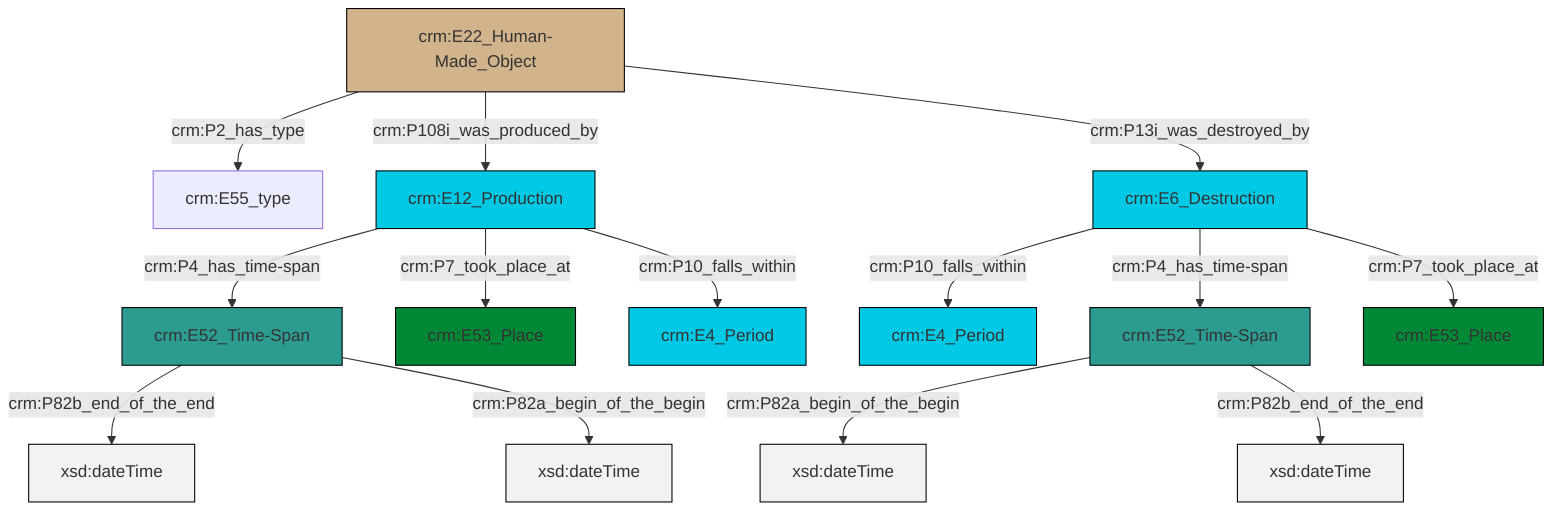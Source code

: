 graph TD
classDef Literal fill:#f2f2f2,stroke:#000000;
classDef CRM_Entity fill:#FFFFFF,stroke:#000000;
classDef Temporal_Entity fill:#00C9E6, stroke:#000000;
classDef Type fill:#E18312, stroke:#000000;
classDef Time-Span fill:#2C9C91, stroke:#000000;
classDef Appellation fill:#FFEB7F, stroke:#000000;
classDef Place fill:#008836, stroke:#000000;
classDef Persistent_Item fill:#B266B2, stroke:#000000;
classDef Conceptual_Object fill:#FFD700, stroke:#000000;
classDef Physical_Thing fill:#D2B48C, stroke:#000000;
classDef Actor fill:#f58aad, stroke:#000000;
classDef PC_Classes fill:#4ce600, stroke:#000000;
classDef Multi fill:#cccccc,stroke:#000000;

0["crm:E22_Human-Made_Object"]:::Physical_Thing -->|crm:P2_has_type| 1["crm:E55_type"]:::Default
4["crm:E52_Time-Span"]:::Time-Span -->|crm:P82a_begin_of_the_begin| 5[xsd:dateTime]:::Literal
10["crm:E52_Time-Span"]:::Time-Span -->|crm:P82b_end_of_the_end| 11[xsd:dateTime]:::Literal
10["crm:E52_Time-Span"]:::Time-Span -->|crm:P82a_begin_of_the_begin| 18[xsd:dateTime]:::Literal
0["crm:E22_Human-Made_Object"]:::Physical_Thing -->|crm:P108i_was_produced_by| 19["crm:E12_Production"]:::Temporal_Entity
0["crm:E22_Human-Made_Object"]:::Physical_Thing -->|crm:P13i_was_destroyed_by| 2["crm:E6_Destruction"]:::Temporal_Entity
2["crm:E6_Destruction"]:::Temporal_Entity -->|crm:P10_falls_within| 8["crm:E4_Period"]:::Temporal_Entity
2["crm:E6_Destruction"]:::Temporal_Entity -->|crm:P4_has_time-span| 4["crm:E52_Time-Span"]:::Time-Span
19["crm:E12_Production"]:::Temporal_Entity -->|crm:P4_has_time-span| 10["crm:E52_Time-Span"]:::Time-Span
19["crm:E12_Production"]:::Temporal_Entity -->|crm:P7_took_place_at| 16["crm:E53_Place"]:::Place
4["crm:E52_Time-Span"]:::Time-Span -->|crm:P82b_end_of_the_end| 23[xsd:dateTime]:::Literal
19["crm:E12_Production"]:::Temporal_Entity -->|crm:P10_falls_within| 6["crm:E4_Period"]:::Temporal_Entity
2["crm:E6_Destruction"]:::Temporal_Entity -->|crm:P7_took_place_at| 13["crm:E53_Place"]:::Place